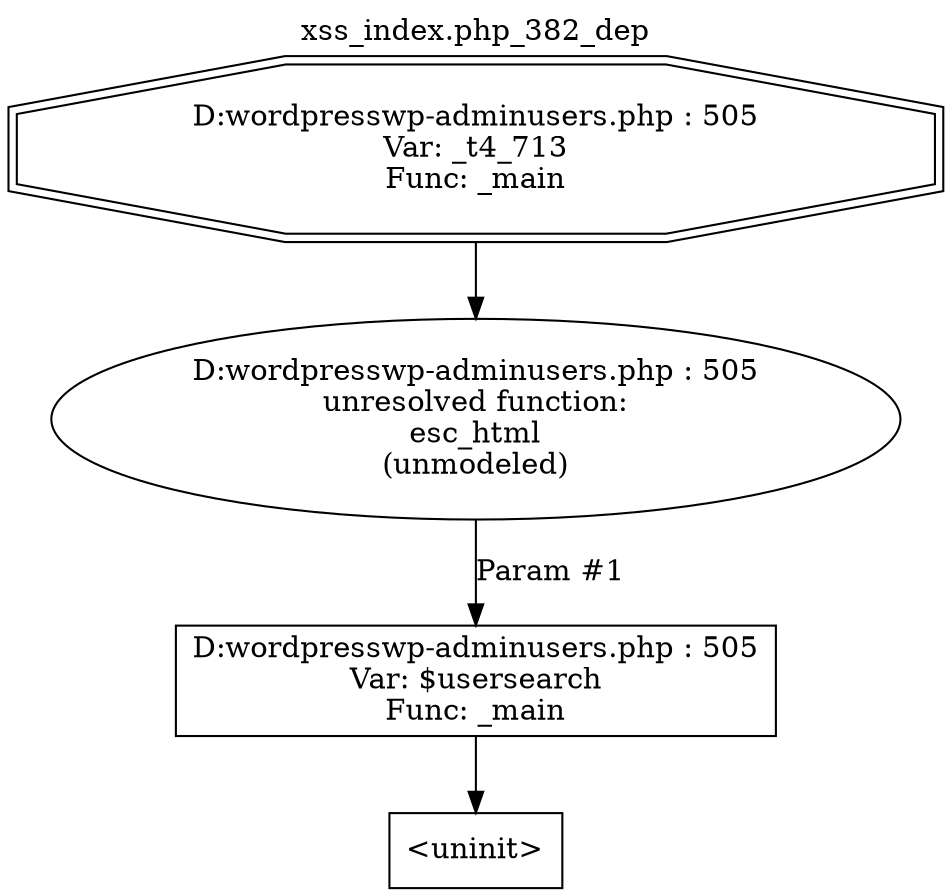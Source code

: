 digraph cfg {
  label="xss_index.php_382_dep";
  labelloc=t;
  n1 [shape=doubleoctagon, label="D:\wordpress\wp-admin\users.php : 505\nVar: _t4_713\nFunc: _main\n"];
  n2 [shape=ellipse, label="D:\wordpress\wp-admin\users.php : 505\nunresolved function:\nesc_html\n(unmodeled)\n"];
  n3 [shape=box, label="D:\wordpress\wp-admin\users.php : 505\nVar: $usersearch\nFunc: _main\n"];
  n4 [shape=box, label="<uninit>"];
  n1 -> n2;
  n3 -> n4;
  n2 -> n3[label="Param #1"];
}
